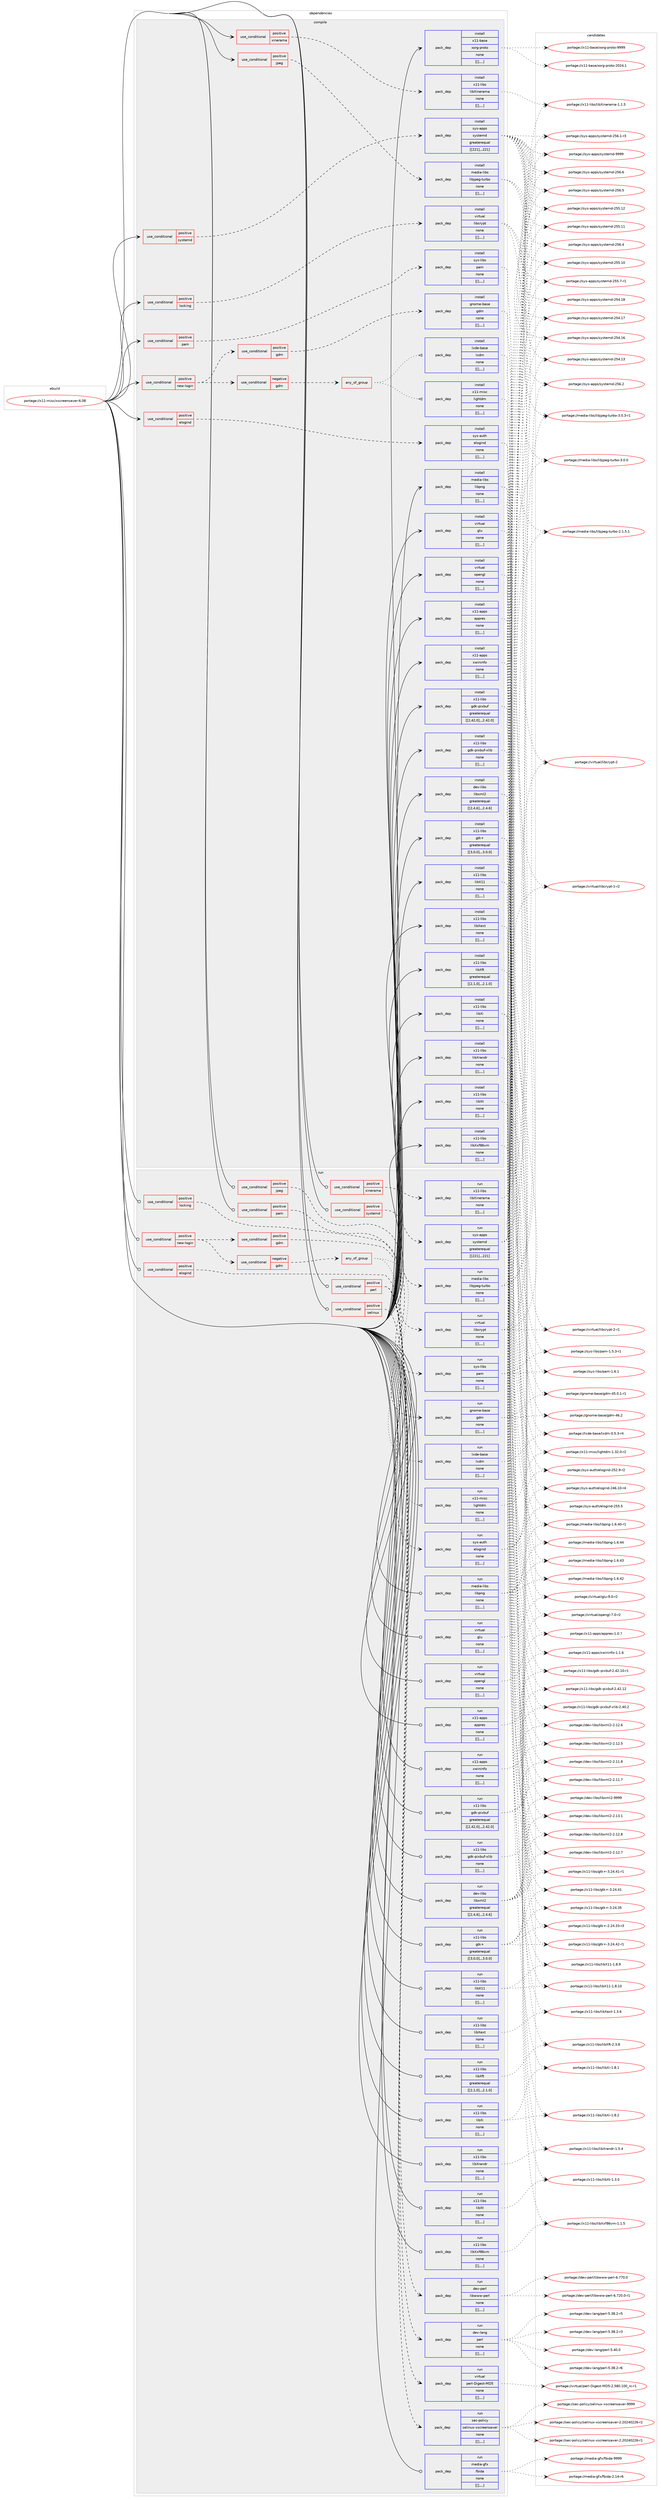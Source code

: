 digraph prolog {

# *************
# Graph options
# *************

newrank=true;
concentrate=true;
compound=true;
graph [rankdir=LR,fontname=Helvetica,fontsize=10,ranksep=1.5];#, ranksep=2.5, nodesep=0.2];
edge  [arrowhead=vee];
node  [fontname=Helvetica,fontsize=10];

# **********
# The ebuild
# **********

subgraph cluster_leftcol {
color=gray;
label=<<i>ebuild</i>>;
id [label="portage://x11-misc/xscreensaver-6.08", color=red, width=4, href="../x11-misc/xscreensaver-6.08.svg"];
}

# ****************
# The dependencies
# ****************

subgraph cluster_midcol {
color=gray;
label=<<i>dependencies</i>>;
subgraph cluster_compile {
fillcolor="#eeeeee";
style=filled;
label=<<i>compile</i>>;
subgraph cond11712 {
dependency33684 [label=<<TABLE BORDER="0" CELLBORDER="1" CELLSPACING="0" CELLPADDING="4"><TR><TD ROWSPAN="3" CELLPADDING="10">use_conditional</TD></TR><TR><TD>positive</TD></TR><TR><TD>elogind</TD></TR></TABLE>>, shape=none, color=red];
subgraph pack21740 {
dependency33685 [label=<<TABLE BORDER="0" CELLBORDER="1" CELLSPACING="0" CELLPADDING="4" WIDTH="220"><TR><TD ROWSPAN="6" CELLPADDING="30">pack_dep</TD></TR><TR><TD WIDTH="110">install</TD></TR><TR><TD>sys-auth</TD></TR><TR><TD>elogind</TD></TR><TR><TD>none</TD></TR><TR><TD>[[],,,,]</TD></TR></TABLE>>, shape=none, color=blue];
}
dependency33684:e -> dependency33685:w [weight=20,style="dashed",arrowhead="vee"];
}
id:e -> dependency33684:w [weight=20,style="solid",arrowhead="vee"];
subgraph cond11713 {
dependency33686 [label=<<TABLE BORDER="0" CELLBORDER="1" CELLSPACING="0" CELLPADDING="4"><TR><TD ROWSPAN="3" CELLPADDING="10">use_conditional</TD></TR><TR><TD>positive</TD></TR><TR><TD>jpeg</TD></TR></TABLE>>, shape=none, color=red];
subgraph pack21741 {
dependency33687 [label=<<TABLE BORDER="0" CELLBORDER="1" CELLSPACING="0" CELLPADDING="4" WIDTH="220"><TR><TD ROWSPAN="6" CELLPADDING="30">pack_dep</TD></TR><TR><TD WIDTH="110">install</TD></TR><TR><TD>media-libs</TD></TR><TR><TD>libjpeg-turbo</TD></TR><TR><TD>none</TD></TR><TR><TD>[[],,,,]</TD></TR></TABLE>>, shape=none, color=blue];
}
dependency33686:e -> dependency33687:w [weight=20,style="dashed",arrowhead="vee"];
}
id:e -> dependency33686:w [weight=20,style="solid",arrowhead="vee"];
subgraph cond11714 {
dependency33688 [label=<<TABLE BORDER="0" CELLBORDER="1" CELLSPACING="0" CELLPADDING="4"><TR><TD ROWSPAN="3" CELLPADDING="10">use_conditional</TD></TR><TR><TD>positive</TD></TR><TR><TD>locking</TD></TR></TABLE>>, shape=none, color=red];
subgraph pack21742 {
dependency33689 [label=<<TABLE BORDER="0" CELLBORDER="1" CELLSPACING="0" CELLPADDING="4" WIDTH="220"><TR><TD ROWSPAN="6" CELLPADDING="30">pack_dep</TD></TR><TR><TD WIDTH="110">install</TD></TR><TR><TD>virtual</TD></TR><TR><TD>libcrypt</TD></TR><TR><TD>none</TD></TR><TR><TD>[[],,,,]</TD></TR></TABLE>>, shape=none, color=blue];
}
dependency33688:e -> dependency33689:w [weight=20,style="dashed",arrowhead="vee"];
}
id:e -> dependency33688:w [weight=20,style="solid",arrowhead="vee"];
subgraph cond11715 {
dependency33690 [label=<<TABLE BORDER="0" CELLBORDER="1" CELLSPACING="0" CELLPADDING="4"><TR><TD ROWSPAN="3" CELLPADDING="10">use_conditional</TD></TR><TR><TD>positive</TD></TR><TR><TD>new-login</TD></TR></TABLE>>, shape=none, color=red];
subgraph cond11716 {
dependency33691 [label=<<TABLE BORDER="0" CELLBORDER="1" CELLSPACING="0" CELLPADDING="4"><TR><TD ROWSPAN="3" CELLPADDING="10">use_conditional</TD></TR><TR><TD>positive</TD></TR><TR><TD>gdm</TD></TR></TABLE>>, shape=none, color=red];
subgraph pack21743 {
dependency33692 [label=<<TABLE BORDER="0" CELLBORDER="1" CELLSPACING="0" CELLPADDING="4" WIDTH="220"><TR><TD ROWSPAN="6" CELLPADDING="30">pack_dep</TD></TR><TR><TD WIDTH="110">install</TD></TR><TR><TD>gnome-base</TD></TR><TR><TD>gdm</TD></TR><TR><TD>none</TD></TR><TR><TD>[[],,,,]</TD></TR></TABLE>>, shape=none, color=blue];
}
dependency33691:e -> dependency33692:w [weight=20,style="dashed",arrowhead="vee"];
}
dependency33690:e -> dependency33691:w [weight=20,style="dashed",arrowhead="vee"];
subgraph cond11717 {
dependency33693 [label=<<TABLE BORDER="0" CELLBORDER="1" CELLSPACING="0" CELLPADDING="4"><TR><TD ROWSPAN="3" CELLPADDING="10">use_conditional</TD></TR><TR><TD>negative</TD></TR><TR><TD>gdm</TD></TR></TABLE>>, shape=none, color=red];
subgraph any222 {
dependency33694 [label=<<TABLE BORDER="0" CELLBORDER="1" CELLSPACING="0" CELLPADDING="4"><TR><TD CELLPADDING="10">any_of_group</TD></TR></TABLE>>, shape=none, color=red];subgraph pack21744 {
dependency33695 [label=<<TABLE BORDER="0" CELLBORDER="1" CELLSPACING="0" CELLPADDING="4" WIDTH="220"><TR><TD ROWSPAN="6" CELLPADDING="30">pack_dep</TD></TR><TR><TD WIDTH="110">install</TD></TR><TR><TD>x11-misc</TD></TR><TR><TD>lightdm</TD></TR><TR><TD>none</TD></TR><TR><TD>[[],,,,]</TD></TR></TABLE>>, shape=none, color=blue];
}
dependency33694:e -> dependency33695:w [weight=20,style="dotted",arrowhead="oinv"];
subgraph pack21745 {
dependency33696 [label=<<TABLE BORDER="0" CELLBORDER="1" CELLSPACING="0" CELLPADDING="4" WIDTH="220"><TR><TD ROWSPAN="6" CELLPADDING="30">pack_dep</TD></TR><TR><TD WIDTH="110">install</TD></TR><TR><TD>lxde-base</TD></TR><TR><TD>lxdm</TD></TR><TR><TD>none</TD></TR><TR><TD>[[],,,,]</TD></TR></TABLE>>, shape=none, color=blue];
}
dependency33694:e -> dependency33696:w [weight=20,style="dotted",arrowhead="oinv"];
}
dependency33693:e -> dependency33694:w [weight=20,style="dashed",arrowhead="vee"];
}
dependency33690:e -> dependency33693:w [weight=20,style="dashed",arrowhead="vee"];
}
id:e -> dependency33690:w [weight=20,style="solid",arrowhead="vee"];
subgraph cond11718 {
dependency33697 [label=<<TABLE BORDER="0" CELLBORDER="1" CELLSPACING="0" CELLPADDING="4"><TR><TD ROWSPAN="3" CELLPADDING="10">use_conditional</TD></TR><TR><TD>positive</TD></TR><TR><TD>pam</TD></TR></TABLE>>, shape=none, color=red];
subgraph pack21746 {
dependency33698 [label=<<TABLE BORDER="0" CELLBORDER="1" CELLSPACING="0" CELLPADDING="4" WIDTH="220"><TR><TD ROWSPAN="6" CELLPADDING="30">pack_dep</TD></TR><TR><TD WIDTH="110">install</TD></TR><TR><TD>sys-libs</TD></TR><TR><TD>pam</TD></TR><TR><TD>none</TD></TR><TR><TD>[[],,,,]</TD></TR></TABLE>>, shape=none, color=blue];
}
dependency33697:e -> dependency33698:w [weight=20,style="dashed",arrowhead="vee"];
}
id:e -> dependency33697:w [weight=20,style="solid",arrowhead="vee"];
subgraph cond11719 {
dependency33699 [label=<<TABLE BORDER="0" CELLBORDER="1" CELLSPACING="0" CELLPADDING="4"><TR><TD ROWSPAN="3" CELLPADDING="10">use_conditional</TD></TR><TR><TD>positive</TD></TR><TR><TD>systemd</TD></TR></TABLE>>, shape=none, color=red];
subgraph pack21747 {
dependency33700 [label=<<TABLE BORDER="0" CELLBORDER="1" CELLSPACING="0" CELLPADDING="4" WIDTH="220"><TR><TD ROWSPAN="6" CELLPADDING="30">pack_dep</TD></TR><TR><TD WIDTH="110">install</TD></TR><TR><TD>sys-apps</TD></TR><TR><TD>systemd</TD></TR><TR><TD>greaterequal</TD></TR><TR><TD>[[221],,,221]</TD></TR></TABLE>>, shape=none, color=blue];
}
dependency33699:e -> dependency33700:w [weight=20,style="dashed",arrowhead="vee"];
}
id:e -> dependency33699:w [weight=20,style="solid",arrowhead="vee"];
subgraph cond11720 {
dependency33701 [label=<<TABLE BORDER="0" CELLBORDER="1" CELLSPACING="0" CELLPADDING="4"><TR><TD ROWSPAN="3" CELLPADDING="10">use_conditional</TD></TR><TR><TD>positive</TD></TR><TR><TD>xinerama</TD></TR></TABLE>>, shape=none, color=red];
subgraph pack21748 {
dependency33702 [label=<<TABLE BORDER="0" CELLBORDER="1" CELLSPACING="0" CELLPADDING="4" WIDTH="220"><TR><TD ROWSPAN="6" CELLPADDING="30">pack_dep</TD></TR><TR><TD WIDTH="110">install</TD></TR><TR><TD>x11-libs</TD></TR><TR><TD>libXinerama</TD></TR><TR><TD>none</TD></TR><TR><TD>[[],,,,]</TD></TR></TABLE>>, shape=none, color=blue];
}
dependency33701:e -> dependency33702:w [weight=20,style="dashed",arrowhead="vee"];
}
id:e -> dependency33701:w [weight=20,style="solid",arrowhead="vee"];
subgraph pack21749 {
dependency33703 [label=<<TABLE BORDER="0" CELLBORDER="1" CELLSPACING="0" CELLPADDING="4" WIDTH="220"><TR><TD ROWSPAN="6" CELLPADDING="30">pack_dep</TD></TR><TR><TD WIDTH="110">install</TD></TR><TR><TD>dev-libs</TD></TR><TR><TD>libxml2</TD></TR><TR><TD>greaterequal</TD></TR><TR><TD>[[2,4,6],,,2.4.6]</TD></TR></TABLE>>, shape=none, color=blue];
}
id:e -> dependency33703:w [weight=20,style="solid",arrowhead="vee"];
subgraph pack21750 {
dependency33704 [label=<<TABLE BORDER="0" CELLBORDER="1" CELLSPACING="0" CELLPADDING="4" WIDTH="220"><TR><TD ROWSPAN="6" CELLPADDING="30">pack_dep</TD></TR><TR><TD WIDTH="110">install</TD></TR><TR><TD>media-libs</TD></TR><TR><TD>libpng</TD></TR><TR><TD>none</TD></TR><TR><TD>[[],,,,]</TD></TR></TABLE>>, shape=none, color=blue];
}
id:e -> dependency33704:w [weight=20,style="solid",arrowhead="vee"];
subgraph pack21751 {
dependency33705 [label=<<TABLE BORDER="0" CELLBORDER="1" CELLSPACING="0" CELLPADDING="4" WIDTH="220"><TR><TD ROWSPAN="6" CELLPADDING="30">pack_dep</TD></TR><TR><TD WIDTH="110">install</TD></TR><TR><TD>virtual</TD></TR><TR><TD>glu</TD></TR><TR><TD>none</TD></TR><TR><TD>[[],,,,]</TD></TR></TABLE>>, shape=none, color=blue];
}
id:e -> dependency33705:w [weight=20,style="solid",arrowhead="vee"];
subgraph pack21752 {
dependency33706 [label=<<TABLE BORDER="0" CELLBORDER="1" CELLSPACING="0" CELLPADDING="4" WIDTH="220"><TR><TD ROWSPAN="6" CELLPADDING="30">pack_dep</TD></TR><TR><TD WIDTH="110">install</TD></TR><TR><TD>virtual</TD></TR><TR><TD>opengl</TD></TR><TR><TD>none</TD></TR><TR><TD>[[],,,,]</TD></TR></TABLE>>, shape=none, color=blue];
}
id:e -> dependency33706:w [weight=20,style="solid",arrowhead="vee"];
subgraph pack21753 {
dependency33707 [label=<<TABLE BORDER="0" CELLBORDER="1" CELLSPACING="0" CELLPADDING="4" WIDTH="220"><TR><TD ROWSPAN="6" CELLPADDING="30">pack_dep</TD></TR><TR><TD WIDTH="110">install</TD></TR><TR><TD>x11-apps</TD></TR><TR><TD>appres</TD></TR><TR><TD>none</TD></TR><TR><TD>[[],,,,]</TD></TR></TABLE>>, shape=none, color=blue];
}
id:e -> dependency33707:w [weight=20,style="solid",arrowhead="vee"];
subgraph pack21754 {
dependency33708 [label=<<TABLE BORDER="0" CELLBORDER="1" CELLSPACING="0" CELLPADDING="4" WIDTH="220"><TR><TD ROWSPAN="6" CELLPADDING="30">pack_dep</TD></TR><TR><TD WIDTH="110">install</TD></TR><TR><TD>x11-apps</TD></TR><TR><TD>xwininfo</TD></TR><TR><TD>none</TD></TR><TR><TD>[[],,,,]</TD></TR></TABLE>>, shape=none, color=blue];
}
id:e -> dependency33708:w [weight=20,style="solid",arrowhead="vee"];
subgraph pack21755 {
dependency33709 [label=<<TABLE BORDER="0" CELLBORDER="1" CELLSPACING="0" CELLPADDING="4" WIDTH="220"><TR><TD ROWSPAN="6" CELLPADDING="30">pack_dep</TD></TR><TR><TD WIDTH="110">install</TD></TR><TR><TD>x11-base</TD></TR><TR><TD>xorg-proto</TD></TR><TR><TD>none</TD></TR><TR><TD>[[],,,,]</TD></TR></TABLE>>, shape=none, color=blue];
}
id:e -> dependency33709:w [weight=20,style="solid",arrowhead="vee"];
subgraph pack21756 {
dependency33710 [label=<<TABLE BORDER="0" CELLBORDER="1" CELLSPACING="0" CELLPADDING="4" WIDTH="220"><TR><TD ROWSPAN="6" CELLPADDING="30">pack_dep</TD></TR><TR><TD WIDTH="110">install</TD></TR><TR><TD>x11-libs</TD></TR><TR><TD>gdk-pixbuf</TD></TR><TR><TD>greaterequal</TD></TR><TR><TD>[[2,42,0],,,2.42.0]</TD></TR></TABLE>>, shape=none, color=blue];
}
id:e -> dependency33710:w [weight=20,style="solid",arrowhead="vee"];
subgraph pack21757 {
dependency33711 [label=<<TABLE BORDER="0" CELLBORDER="1" CELLSPACING="0" CELLPADDING="4" WIDTH="220"><TR><TD ROWSPAN="6" CELLPADDING="30">pack_dep</TD></TR><TR><TD WIDTH="110">install</TD></TR><TR><TD>x11-libs</TD></TR><TR><TD>gdk-pixbuf-xlib</TD></TR><TR><TD>none</TD></TR><TR><TD>[[],,,,]</TD></TR></TABLE>>, shape=none, color=blue];
}
id:e -> dependency33711:w [weight=20,style="solid",arrowhead="vee"];
subgraph pack21758 {
dependency33712 [label=<<TABLE BORDER="0" CELLBORDER="1" CELLSPACING="0" CELLPADDING="4" WIDTH="220"><TR><TD ROWSPAN="6" CELLPADDING="30">pack_dep</TD></TR><TR><TD WIDTH="110">install</TD></TR><TR><TD>x11-libs</TD></TR><TR><TD>gtk+</TD></TR><TR><TD>greaterequal</TD></TR><TR><TD>[[3,0,0],,,3.0.0]</TD></TR></TABLE>>, shape=none, color=blue];
}
id:e -> dependency33712:w [weight=20,style="solid",arrowhead="vee"];
subgraph pack21759 {
dependency33713 [label=<<TABLE BORDER="0" CELLBORDER="1" CELLSPACING="0" CELLPADDING="4" WIDTH="220"><TR><TD ROWSPAN="6" CELLPADDING="30">pack_dep</TD></TR><TR><TD WIDTH="110">install</TD></TR><TR><TD>x11-libs</TD></TR><TR><TD>libX11</TD></TR><TR><TD>none</TD></TR><TR><TD>[[],,,,]</TD></TR></TABLE>>, shape=none, color=blue];
}
id:e -> dependency33713:w [weight=20,style="solid",arrowhead="vee"];
subgraph pack21760 {
dependency33714 [label=<<TABLE BORDER="0" CELLBORDER="1" CELLSPACING="0" CELLPADDING="4" WIDTH="220"><TR><TD ROWSPAN="6" CELLPADDING="30">pack_dep</TD></TR><TR><TD WIDTH="110">install</TD></TR><TR><TD>x11-libs</TD></TR><TR><TD>libXext</TD></TR><TR><TD>none</TD></TR><TR><TD>[[],,,,]</TD></TR></TABLE>>, shape=none, color=blue];
}
id:e -> dependency33714:w [weight=20,style="solid",arrowhead="vee"];
subgraph pack21761 {
dependency33715 [label=<<TABLE BORDER="0" CELLBORDER="1" CELLSPACING="0" CELLPADDING="4" WIDTH="220"><TR><TD ROWSPAN="6" CELLPADDING="30">pack_dep</TD></TR><TR><TD WIDTH="110">install</TD></TR><TR><TD>x11-libs</TD></TR><TR><TD>libXft</TD></TR><TR><TD>greaterequal</TD></TR><TR><TD>[[2,1,0],,,2.1.0]</TD></TR></TABLE>>, shape=none, color=blue];
}
id:e -> dependency33715:w [weight=20,style="solid",arrowhead="vee"];
subgraph pack21762 {
dependency33716 [label=<<TABLE BORDER="0" CELLBORDER="1" CELLSPACING="0" CELLPADDING="4" WIDTH="220"><TR><TD ROWSPAN="6" CELLPADDING="30">pack_dep</TD></TR><TR><TD WIDTH="110">install</TD></TR><TR><TD>x11-libs</TD></TR><TR><TD>libXi</TD></TR><TR><TD>none</TD></TR><TR><TD>[[],,,,]</TD></TR></TABLE>>, shape=none, color=blue];
}
id:e -> dependency33716:w [weight=20,style="solid",arrowhead="vee"];
subgraph pack21763 {
dependency33717 [label=<<TABLE BORDER="0" CELLBORDER="1" CELLSPACING="0" CELLPADDING="4" WIDTH="220"><TR><TD ROWSPAN="6" CELLPADDING="30">pack_dep</TD></TR><TR><TD WIDTH="110">install</TD></TR><TR><TD>x11-libs</TD></TR><TR><TD>libXrandr</TD></TR><TR><TD>none</TD></TR><TR><TD>[[],,,,]</TD></TR></TABLE>>, shape=none, color=blue];
}
id:e -> dependency33717:w [weight=20,style="solid",arrowhead="vee"];
subgraph pack21764 {
dependency33718 [label=<<TABLE BORDER="0" CELLBORDER="1" CELLSPACING="0" CELLPADDING="4" WIDTH="220"><TR><TD ROWSPAN="6" CELLPADDING="30">pack_dep</TD></TR><TR><TD WIDTH="110">install</TD></TR><TR><TD>x11-libs</TD></TR><TR><TD>libXt</TD></TR><TR><TD>none</TD></TR><TR><TD>[[],,,,]</TD></TR></TABLE>>, shape=none, color=blue];
}
id:e -> dependency33718:w [weight=20,style="solid",arrowhead="vee"];
subgraph pack21765 {
dependency33719 [label=<<TABLE BORDER="0" CELLBORDER="1" CELLSPACING="0" CELLPADDING="4" WIDTH="220"><TR><TD ROWSPAN="6" CELLPADDING="30">pack_dep</TD></TR><TR><TD WIDTH="110">install</TD></TR><TR><TD>x11-libs</TD></TR><TR><TD>libXxf86vm</TD></TR><TR><TD>none</TD></TR><TR><TD>[[],,,,]</TD></TR></TABLE>>, shape=none, color=blue];
}
id:e -> dependency33719:w [weight=20,style="solid",arrowhead="vee"];
}
subgraph cluster_compileandrun {
fillcolor="#eeeeee";
style=filled;
label=<<i>compile and run</i>>;
}
subgraph cluster_run {
fillcolor="#eeeeee";
style=filled;
label=<<i>run</i>>;
subgraph cond11721 {
dependency33720 [label=<<TABLE BORDER="0" CELLBORDER="1" CELLSPACING="0" CELLPADDING="4"><TR><TD ROWSPAN="3" CELLPADDING="10">use_conditional</TD></TR><TR><TD>positive</TD></TR><TR><TD>elogind</TD></TR></TABLE>>, shape=none, color=red];
subgraph pack21766 {
dependency33721 [label=<<TABLE BORDER="0" CELLBORDER="1" CELLSPACING="0" CELLPADDING="4" WIDTH="220"><TR><TD ROWSPAN="6" CELLPADDING="30">pack_dep</TD></TR><TR><TD WIDTH="110">run</TD></TR><TR><TD>sys-auth</TD></TR><TR><TD>elogind</TD></TR><TR><TD>none</TD></TR><TR><TD>[[],,,,]</TD></TR></TABLE>>, shape=none, color=blue];
}
dependency33720:e -> dependency33721:w [weight=20,style="dashed",arrowhead="vee"];
}
id:e -> dependency33720:w [weight=20,style="solid",arrowhead="odot"];
subgraph cond11722 {
dependency33722 [label=<<TABLE BORDER="0" CELLBORDER="1" CELLSPACING="0" CELLPADDING="4"><TR><TD ROWSPAN="3" CELLPADDING="10">use_conditional</TD></TR><TR><TD>positive</TD></TR><TR><TD>jpeg</TD></TR></TABLE>>, shape=none, color=red];
subgraph pack21767 {
dependency33723 [label=<<TABLE BORDER="0" CELLBORDER="1" CELLSPACING="0" CELLPADDING="4" WIDTH="220"><TR><TD ROWSPAN="6" CELLPADDING="30">pack_dep</TD></TR><TR><TD WIDTH="110">run</TD></TR><TR><TD>media-libs</TD></TR><TR><TD>libjpeg-turbo</TD></TR><TR><TD>none</TD></TR><TR><TD>[[],,,,]</TD></TR></TABLE>>, shape=none, color=blue];
}
dependency33722:e -> dependency33723:w [weight=20,style="dashed",arrowhead="vee"];
}
id:e -> dependency33722:w [weight=20,style="solid",arrowhead="odot"];
subgraph cond11723 {
dependency33724 [label=<<TABLE BORDER="0" CELLBORDER="1" CELLSPACING="0" CELLPADDING="4"><TR><TD ROWSPAN="3" CELLPADDING="10">use_conditional</TD></TR><TR><TD>positive</TD></TR><TR><TD>locking</TD></TR></TABLE>>, shape=none, color=red];
subgraph pack21768 {
dependency33725 [label=<<TABLE BORDER="0" CELLBORDER="1" CELLSPACING="0" CELLPADDING="4" WIDTH="220"><TR><TD ROWSPAN="6" CELLPADDING="30">pack_dep</TD></TR><TR><TD WIDTH="110">run</TD></TR><TR><TD>virtual</TD></TR><TR><TD>libcrypt</TD></TR><TR><TD>none</TD></TR><TR><TD>[[],,,,]</TD></TR></TABLE>>, shape=none, color=blue];
}
dependency33724:e -> dependency33725:w [weight=20,style="dashed",arrowhead="vee"];
}
id:e -> dependency33724:w [weight=20,style="solid",arrowhead="odot"];
subgraph cond11724 {
dependency33726 [label=<<TABLE BORDER="0" CELLBORDER="1" CELLSPACING="0" CELLPADDING="4"><TR><TD ROWSPAN="3" CELLPADDING="10">use_conditional</TD></TR><TR><TD>positive</TD></TR><TR><TD>new-login</TD></TR></TABLE>>, shape=none, color=red];
subgraph cond11725 {
dependency33727 [label=<<TABLE BORDER="0" CELLBORDER="1" CELLSPACING="0" CELLPADDING="4"><TR><TD ROWSPAN="3" CELLPADDING="10">use_conditional</TD></TR><TR><TD>positive</TD></TR><TR><TD>gdm</TD></TR></TABLE>>, shape=none, color=red];
subgraph pack21769 {
dependency33728 [label=<<TABLE BORDER="0" CELLBORDER="1" CELLSPACING="0" CELLPADDING="4" WIDTH="220"><TR><TD ROWSPAN="6" CELLPADDING="30">pack_dep</TD></TR><TR><TD WIDTH="110">run</TD></TR><TR><TD>gnome-base</TD></TR><TR><TD>gdm</TD></TR><TR><TD>none</TD></TR><TR><TD>[[],,,,]</TD></TR></TABLE>>, shape=none, color=blue];
}
dependency33727:e -> dependency33728:w [weight=20,style="dashed",arrowhead="vee"];
}
dependency33726:e -> dependency33727:w [weight=20,style="dashed",arrowhead="vee"];
subgraph cond11726 {
dependency33729 [label=<<TABLE BORDER="0" CELLBORDER="1" CELLSPACING="0" CELLPADDING="4"><TR><TD ROWSPAN="3" CELLPADDING="10">use_conditional</TD></TR><TR><TD>negative</TD></TR><TR><TD>gdm</TD></TR></TABLE>>, shape=none, color=red];
subgraph any223 {
dependency33730 [label=<<TABLE BORDER="0" CELLBORDER="1" CELLSPACING="0" CELLPADDING="4"><TR><TD CELLPADDING="10">any_of_group</TD></TR></TABLE>>, shape=none, color=red];subgraph pack21770 {
dependency33731 [label=<<TABLE BORDER="0" CELLBORDER="1" CELLSPACING="0" CELLPADDING="4" WIDTH="220"><TR><TD ROWSPAN="6" CELLPADDING="30">pack_dep</TD></TR><TR><TD WIDTH="110">run</TD></TR><TR><TD>x11-misc</TD></TR><TR><TD>lightdm</TD></TR><TR><TD>none</TD></TR><TR><TD>[[],,,,]</TD></TR></TABLE>>, shape=none, color=blue];
}
dependency33730:e -> dependency33731:w [weight=20,style="dotted",arrowhead="oinv"];
subgraph pack21771 {
dependency33732 [label=<<TABLE BORDER="0" CELLBORDER="1" CELLSPACING="0" CELLPADDING="4" WIDTH="220"><TR><TD ROWSPAN="6" CELLPADDING="30">pack_dep</TD></TR><TR><TD WIDTH="110">run</TD></TR><TR><TD>lxde-base</TD></TR><TR><TD>lxdm</TD></TR><TR><TD>none</TD></TR><TR><TD>[[],,,,]</TD></TR></TABLE>>, shape=none, color=blue];
}
dependency33730:e -> dependency33732:w [weight=20,style="dotted",arrowhead="oinv"];
}
dependency33729:e -> dependency33730:w [weight=20,style="dashed",arrowhead="vee"];
}
dependency33726:e -> dependency33729:w [weight=20,style="dashed",arrowhead="vee"];
}
id:e -> dependency33726:w [weight=20,style="solid",arrowhead="odot"];
subgraph cond11727 {
dependency33733 [label=<<TABLE BORDER="0" CELLBORDER="1" CELLSPACING="0" CELLPADDING="4"><TR><TD ROWSPAN="3" CELLPADDING="10">use_conditional</TD></TR><TR><TD>positive</TD></TR><TR><TD>pam</TD></TR></TABLE>>, shape=none, color=red];
subgraph pack21772 {
dependency33734 [label=<<TABLE BORDER="0" CELLBORDER="1" CELLSPACING="0" CELLPADDING="4" WIDTH="220"><TR><TD ROWSPAN="6" CELLPADDING="30">pack_dep</TD></TR><TR><TD WIDTH="110">run</TD></TR><TR><TD>sys-libs</TD></TR><TR><TD>pam</TD></TR><TR><TD>none</TD></TR><TR><TD>[[],,,,]</TD></TR></TABLE>>, shape=none, color=blue];
}
dependency33733:e -> dependency33734:w [weight=20,style="dashed",arrowhead="vee"];
}
id:e -> dependency33733:w [weight=20,style="solid",arrowhead="odot"];
subgraph cond11728 {
dependency33735 [label=<<TABLE BORDER="0" CELLBORDER="1" CELLSPACING="0" CELLPADDING="4"><TR><TD ROWSPAN="3" CELLPADDING="10">use_conditional</TD></TR><TR><TD>positive</TD></TR><TR><TD>perl</TD></TR></TABLE>>, shape=none, color=red];
subgraph pack21773 {
dependency33736 [label=<<TABLE BORDER="0" CELLBORDER="1" CELLSPACING="0" CELLPADDING="4" WIDTH="220"><TR><TD ROWSPAN="6" CELLPADDING="30">pack_dep</TD></TR><TR><TD WIDTH="110">run</TD></TR><TR><TD>dev-lang</TD></TR><TR><TD>perl</TD></TR><TR><TD>none</TD></TR><TR><TD>[[],,,,]</TD></TR></TABLE>>, shape=none, color=blue];
}
dependency33735:e -> dependency33736:w [weight=20,style="dashed",arrowhead="vee"];
subgraph pack21774 {
dependency33737 [label=<<TABLE BORDER="0" CELLBORDER="1" CELLSPACING="0" CELLPADDING="4" WIDTH="220"><TR><TD ROWSPAN="6" CELLPADDING="30">pack_dep</TD></TR><TR><TD WIDTH="110">run</TD></TR><TR><TD>dev-perl</TD></TR><TR><TD>libwww-perl</TD></TR><TR><TD>none</TD></TR><TR><TD>[[],,,,]</TD></TR></TABLE>>, shape=none, color=blue];
}
dependency33735:e -> dependency33737:w [weight=20,style="dashed",arrowhead="vee"];
subgraph pack21775 {
dependency33738 [label=<<TABLE BORDER="0" CELLBORDER="1" CELLSPACING="0" CELLPADDING="4" WIDTH="220"><TR><TD ROWSPAN="6" CELLPADDING="30">pack_dep</TD></TR><TR><TD WIDTH="110">run</TD></TR><TR><TD>virtual</TD></TR><TR><TD>perl-Digest-MD5</TD></TR><TR><TD>none</TD></TR><TR><TD>[[],,,,]</TD></TR></TABLE>>, shape=none, color=blue];
}
dependency33735:e -> dependency33738:w [weight=20,style="dashed",arrowhead="vee"];
}
id:e -> dependency33735:w [weight=20,style="solid",arrowhead="odot"];
subgraph cond11729 {
dependency33739 [label=<<TABLE BORDER="0" CELLBORDER="1" CELLSPACING="0" CELLPADDING="4"><TR><TD ROWSPAN="3" CELLPADDING="10">use_conditional</TD></TR><TR><TD>positive</TD></TR><TR><TD>selinux</TD></TR></TABLE>>, shape=none, color=red];
subgraph pack21776 {
dependency33740 [label=<<TABLE BORDER="0" CELLBORDER="1" CELLSPACING="0" CELLPADDING="4" WIDTH="220"><TR><TD ROWSPAN="6" CELLPADDING="30">pack_dep</TD></TR><TR><TD WIDTH="110">run</TD></TR><TR><TD>sec-policy</TD></TR><TR><TD>selinux-xscreensaver</TD></TR><TR><TD>none</TD></TR><TR><TD>[[],,,,]</TD></TR></TABLE>>, shape=none, color=blue];
}
dependency33739:e -> dependency33740:w [weight=20,style="dashed",arrowhead="vee"];
}
id:e -> dependency33739:w [weight=20,style="solid",arrowhead="odot"];
subgraph cond11730 {
dependency33741 [label=<<TABLE BORDER="0" CELLBORDER="1" CELLSPACING="0" CELLPADDING="4"><TR><TD ROWSPAN="3" CELLPADDING="10">use_conditional</TD></TR><TR><TD>positive</TD></TR><TR><TD>systemd</TD></TR></TABLE>>, shape=none, color=red];
subgraph pack21777 {
dependency33742 [label=<<TABLE BORDER="0" CELLBORDER="1" CELLSPACING="0" CELLPADDING="4" WIDTH="220"><TR><TD ROWSPAN="6" CELLPADDING="30">pack_dep</TD></TR><TR><TD WIDTH="110">run</TD></TR><TR><TD>sys-apps</TD></TR><TR><TD>systemd</TD></TR><TR><TD>greaterequal</TD></TR><TR><TD>[[221],,,221]</TD></TR></TABLE>>, shape=none, color=blue];
}
dependency33741:e -> dependency33742:w [weight=20,style="dashed",arrowhead="vee"];
}
id:e -> dependency33741:w [weight=20,style="solid",arrowhead="odot"];
subgraph cond11731 {
dependency33743 [label=<<TABLE BORDER="0" CELLBORDER="1" CELLSPACING="0" CELLPADDING="4"><TR><TD ROWSPAN="3" CELLPADDING="10">use_conditional</TD></TR><TR><TD>positive</TD></TR><TR><TD>xinerama</TD></TR></TABLE>>, shape=none, color=red];
subgraph pack21778 {
dependency33744 [label=<<TABLE BORDER="0" CELLBORDER="1" CELLSPACING="0" CELLPADDING="4" WIDTH="220"><TR><TD ROWSPAN="6" CELLPADDING="30">pack_dep</TD></TR><TR><TD WIDTH="110">run</TD></TR><TR><TD>x11-libs</TD></TR><TR><TD>libXinerama</TD></TR><TR><TD>none</TD></TR><TR><TD>[[],,,,]</TD></TR></TABLE>>, shape=none, color=blue];
}
dependency33743:e -> dependency33744:w [weight=20,style="dashed",arrowhead="vee"];
}
id:e -> dependency33743:w [weight=20,style="solid",arrowhead="odot"];
subgraph pack21779 {
dependency33745 [label=<<TABLE BORDER="0" CELLBORDER="1" CELLSPACING="0" CELLPADDING="4" WIDTH="220"><TR><TD ROWSPAN="6" CELLPADDING="30">pack_dep</TD></TR><TR><TD WIDTH="110">run</TD></TR><TR><TD>dev-libs</TD></TR><TR><TD>libxml2</TD></TR><TR><TD>greaterequal</TD></TR><TR><TD>[[2,4,6],,,2.4.6]</TD></TR></TABLE>>, shape=none, color=blue];
}
id:e -> dependency33745:w [weight=20,style="solid",arrowhead="odot"];
subgraph pack21780 {
dependency33746 [label=<<TABLE BORDER="0" CELLBORDER="1" CELLSPACING="0" CELLPADDING="4" WIDTH="220"><TR><TD ROWSPAN="6" CELLPADDING="30">pack_dep</TD></TR><TR><TD WIDTH="110">run</TD></TR><TR><TD>media-gfx</TD></TR><TR><TD>fbida</TD></TR><TR><TD>none</TD></TR><TR><TD>[[],,,,]</TD></TR></TABLE>>, shape=none, color=blue];
}
id:e -> dependency33746:w [weight=20,style="solid",arrowhead="odot"];
subgraph pack21781 {
dependency33747 [label=<<TABLE BORDER="0" CELLBORDER="1" CELLSPACING="0" CELLPADDING="4" WIDTH="220"><TR><TD ROWSPAN="6" CELLPADDING="30">pack_dep</TD></TR><TR><TD WIDTH="110">run</TD></TR><TR><TD>media-libs</TD></TR><TR><TD>libpng</TD></TR><TR><TD>none</TD></TR><TR><TD>[[],,,,]</TD></TR></TABLE>>, shape=none, color=blue];
}
id:e -> dependency33747:w [weight=20,style="solid",arrowhead="odot"];
subgraph pack21782 {
dependency33748 [label=<<TABLE BORDER="0" CELLBORDER="1" CELLSPACING="0" CELLPADDING="4" WIDTH="220"><TR><TD ROWSPAN="6" CELLPADDING="30">pack_dep</TD></TR><TR><TD WIDTH="110">run</TD></TR><TR><TD>virtual</TD></TR><TR><TD>glu</TD></TR><TR><TD>none</TD></TR><TR><TD>[[],,,,]</TD></TR></TABLE>>, shape=none, color=blue];
}
id:e -> dependency33748:w [weight=20,style="solid",arrowhead="odot"];
subgraph pack21783 {
dependency33749 [label=<<TABLE BORDER="0" CELLBORDER="1" CELLSPACING="0" CELLPADDING="4" WIDTH="220"><TR><TD ROWSPAN="6" CELLPADDING="30">pack_dep</TD></TR><TR><TD WIDTH="110">run</TD></TR><TR><TD>virtual</TD></TR><TR><TD>opengl</TD></TR><TR><TD>none</TD></TR><TR><TD>[[],,,,]</TD></TR></TABLE>>, shape=none, color=blue];
}
id:e -> dependency33749:w [weight=20,style="solid",arrowhead="odot"];
subgraph pack21784 {
dependency33750 [label=<<TABLE BORDER="0" CELLBORDER="1" CELLSPACING="0" CELLPADDING="4" WIDTH="220"><TR><TD ROWSPAN="6" CELLPADDING="30">pack_dep</TD></TR><TR><TD WIDTH="110">run</TD></TR><TR><TD>x11-apps</TD></TR><TR><TD>appres</TD></TR><TR><TD>none</TD></TR><TR><TD>[[],,,,]</TD></TR></TABLE>>, shape=none, color=blue];
}
id:e -> dependency33750:w [weight=20,style="solid",arrowhead="odot"];
subgraph pack21785 {
dependency33751 [label=<<TABLE BORDER="0" CELLBORDER="1" CELLSPACING="0" CELLPADDING="4" WIDTH="220"><TR><TD ROWSPAN="6" CELLPADDING="30">pack_dep</TD></TR><TR><TD WIDTH="110">run</TD></TR><TR><TD>x11-apps</TD></TR><TR><TD>xwininfo</TD></TR><TR><TD>none</TD></TR><TR><TD>[[],,,,]</TD></TR></TABLE>>, shape=none, color=blue];
}
id:e -> dependency33751:w [weight=20,style="solid",arrowhead="odot"];
subgraph pack21786 {
dependency33752 [label=<<TABLE BORDER="0" CELLBORDER="1" CELLSPACING="0" CELLPADDING="4" WIDTH="220"><TR><TD ROWSPAN="6" CELLPADDING="30">pack_dep</TD></TR><TR><TD WIDTH="110">run</TD></TR><TR><TD>x11-libs</TD></TR><TR><TD>gdk-pixbuf</TD></TR><TR><TD>greaterequal</TD></TR><TR><TD>[[2,42,0],,,2.42.0]</TD></TR></TABLE>>, shape=none, color=blue];
}
id:e -> dependency33752:w [weight=20,style="solid",arrowhead="odot"];
subgraph pack21787 {
dependency33753 [label=<<TABLE BORDER="0" CELLBORDER="1" CELLSPACING="0" CELLPADDING="4" WIDTH="220"><TR><TD ROWSPAN="6" CELLPADDING="30">pack_dep</TD></TR><TR><TD WIDTH="110">run</TD></TR><TR><TD>x11-libs</TD></TR><TR><TD>gdk-pixbuf-xlib</TD></TR><TR><TD>none</TD></TR><TR><TD>[[],,,,]</TD></TR></TABLE>>, shape=none, color=blue];
}
id:e -> dependency33753:w [weight=20,style="solid",arrowhead="odot"];
subgraph pack21788 {
dependency33754 [label=<<TABLE BORDER="0" CELLBORDER="1" CELLSPACING="0" CELLPADDING="4" WIDTH="220"><TR><TD ROWSPAN="6" CELLPADDING="30">pack_dep</TD></TR><TR><TD WIDTH="110">run</TD></TR><TR><TD>x11-libs</TD></TR><TR><TD>gtk+</TD></TR><TR><TD>greaterequal</TD></TR><TR><TD>[[3,0,0],,,3.0.0]</TD></TR></TABLE>>, shape=none, color=blue];
}
id:e -> dependency33754:w [weight=20,style="solid",arrowhead="odot"];
subgraph pack21789 {
dependency33755 [label=<<TABLE BORDER="0" CELLBORDER="1" CELLSPACING="0" CELLPADDING="4" WIDTH="220"><TR><TD ROWSPAN="6" CELLPADDING="30">pack_dep</TD></TR><TR><TD WIDTH="110">run</TD></TR><TR><TD>x11-libs</TD></TR><TR><TD>libX11</TD></TR><TR><TD>none</TD></TR><TR><TD>[[],,,,]</TD></TR></TABLE>>, shape=none, color=blue];
}
id:e -> dependency33755:w [weight=20,style="solid",arrowhead="odot"];
subgraph pack21790 {
dependency33756 [label=<<TABLE BORDER="0" CELLBORDER="1" CELLSPACING="0" CELLPADDING="4" WIDTH="220"><TR><TD ROWSPAN="6" CELLPADDING="30">pack_dep</TD></TR><TR><TD WIDTH="110">run</TD></TR><TR><TD>x11-libs</TD></TR><TR><TD>libXext</TD></TR><TR><TD>none</TD></TR><TR><TD>[[],,,,]</TD></TR></TABLE>>, shape=none, color=blue];
}
id:e -> dependency33756:w [weight=20,style="solid",arrowhead="odot"];
subgraph pack21791 {
dependency33757 [label=<<TABLE BORDER="0" CELLBORDER="1" CELLSPACING="0" CELLPADDING="4" WIDTH="220"><TR><TD ROWSPAN="6" CELLPADDING="30">pack_dep</TD></TR><TR><TD WIDTH="110">run</TD></TR><TR><TD>x11-libs</TD></TR><TR><TD>libXft</TD></TR><TR><TD>greaterequal</TD></TR><TR><TD>[[2,1,0],,,2.1.0]</TD></TR></TABLE>>, shape=none, color=blue];
}
id:e -> dependency33757:w [weight=20,style="solid",arrowhead="odot"];
subgraph pack21792 {
dependency33758 [label=<<TABLE BORDER="0" CELLBORDER="1" CELLSPACING="0" CELLPADDING="4" WIDTH="220"><TR><TD ROWSPAN="6" CELLPADDING="30">pack_dep</TD></TR><TR><TD WIDTH="110">run</TD></TR><TR><TD>x11-libs</TD></TR><TR><TD>libXi</TD></TR><TR><TD>none</TD></TR><TR><TD>[[],,,,]</TD></TR></TABLE>>, shape=none, color=blue];
}
id:e -> dependency33758:w [weight=20,style="solid",arrowhead="odot"];
subgraph pack21793 {
dependency33759 [label=<<TABLE BORDER="0" CELLBORDER="1" CELLSPACING="0" CELLPADDING="4" WIDTH="220"><TR><TD ROWSPAN="6" CELLPADDING="30">pack_dep</TD></TR><TR><TD WIDTH="110">run</TD></TR><TR><TD>x11-libs</TD></TR><TR><TD>libXrandr</TD></TR><TR><TD>none</TD></TR><TR><TD>[[],,,,]</TD></TR></TABLE>>, shape=none, color=blue];
}
id:e -> dependency33759:w [weight=20,style="solid",arrowhead="odot"];
subgraph pack21794 {
dependency33760 [label=<<TABLE BORDER="0" CELLBORDER="1" CELLSPACING="0" CELLPADDING="4" WIDTH="220"><TR><TD ROWSPAN="6" CELLPADDING="30">pack_dep</TD></TR><TR><TD WIDTH="110">run</TD></TR><TR><TD>x11-libs</TD></TR><TR><TD>libXt</TD></TR><TR><TD>none</TD></TR><TR><TD>[[],,,,]</TD></TR></TABLE>>, shape=none, color=blue];
}
id:e -> dependency33760:w [weight=20,style="solid",arrowhead="odot"];
subgraph pack21795 {
dependency33761 [label=<<TABLE BORDER="0" CELLBORDER="1" CELLSPACING="0" CELLPADDING="4" WIDTH="220"><TR><TD ROWSPAN="6" CELLPADDING="30">pack_dep</TD></TR><TR><TD WIDTH="110">run</TD></TR><TR><TD>x11-libs</TD></TR><TR><TD>libXxf86vm</TD></TR><TR><TD>none</TD></TR><TR><TD>[[],,,,]</TD></TR></TABLE>>, shape=none, color=blue];
}
id:e -> dependency33761:w [weight=20,style="solid",arrowhead="odot"];
}
}

# **************
# The candidates
# **************

subgraph cluster_choices {
rank=same;
color=gray;
label=<<i>candidates</i>>;

subgraph choice21740 {
color=black;
nodesep=1;
choice115121115459711711610447101108111103105110100455053534653 [label="portage://sys-auth/elogind-255.5", color=red, width=4,href="../sys-auth/elogind-255.5.svg"];
choice1151211154597117116104471011081111031051101004550535046574511450 [label="portage://sys-auth/elogind-252.9-r2", color=red, width=4,href="../sys-auth/elogind-252.9-r2.svg"];
choice115121115459711711610447101108111103105110100455052544649484511452 [label="portage://sys-auth/elogind-246.10-r4", color=red, width=4,href="../sys-auth/elogind-246.10-r4.svg"];
dependency33685:e -> choice115121115459711711610447101108111103105110100455053534653:w [style=dotted,weight="100"];
dependency33685:e -> choice1151211154597117116104471011081111031051101004550535046574511450:w [style=dotted,weight="100"];
dependency33685:e -> choice115121115459711711610447101108111103105110100455052544649484511452:w [style=dotted,weight="100"];
}
subgraph choice21741 {
color=black;
nodesep=1;
choice109101100105974510810598115471081059810611210110345116117114981114551464846514511449 [label="portage://media-libs/libjpeg-turbo-3.0.3-r1", color=red, width=4,href="../media-libs/libjpeg-turbo-3.0.3-r1.svg"];
choice10910110010597451081059811547108105981061121011034511611711498111455146484648 [label="portage://media-libs/libjpeg-turbo-3.0.0", color=red, width=4,href="../media-libs/libjpeg-turbo-3.0.0.svg"];
choice109101100105974510810598115471081059810611210110345116117114981114550464946534649 [label="portage://media-libs/libjpeg-turbo-2.1.5.1", color=red, width=4,href="../media-libs/libjpeg-turbo-2.1.5.1.svg"];
dependency33687:e -> choice109101100105974510810598115471081059810611210110345116117114981114551464846514511449:w [style=dotted,weight="100"];
dependency33687:e -> choice10910110010597451081059811547108105981061121011034511611711498111455146484648:w [style=dotted,weight="100"];
dependency33687:e -> choice109101100105974510810598115471081059810611210110345116117114981114550464946534649:w [style=dotted,weight="100"];
}
subgraph choice21742 {
color=black;
nodesep=1;
choice1181051141161179710847108105989911412111211645504511449 [label="portage://virtual/libcrypt-2-r1", color=red, width=4,href="../virtual/libcrypt-2-r1.svg"];
choice118105114116117971084710810598991141211121164550 [label="portage://virtual/libcrypt-2", color=red, width=4,href="../virtual/libcrypt-2.svg"];
choice1181051141161179710847108105989911412111211645494511450 [label="portage://virtual/libcrypt-1-r2", color=red, width=4,href="../virtual/libcrypt-1-r2.svg"];
dependency33689:e -> choice1181051141161179710847108105989911412111211645504511449:w [style=dotted,weight="100"];
dependency33689:e -> choice118105114116117971084710810598991141211121164550:w [style=dotted,weight="100"];
dependency33689:e -> choice1181051141161179710847108105989911412111211645494511450:w [style=dotted,weight="100"];
}
subgraph choice21743 {
color=black;
nodesep=1;
choice103110111109101459897115101471031001094552544650 [label="portage://gnome-base/gdm-46.2", color=red, width=4,href="../gnome-base/gdm-46.2.svg"];
choice10311011110910145989711510147103100109455253464846494511449 [label="portage://gnome-base/gdm-45.0.1-r1", color=red, width=4,href="../gnome-base/gdm-45.0.1-r1.svg"];
dependency33692:e -> choice103110111109101459897115101471031001094552544650:w [style=dotted,weight="100"];
dependency33692:e -> choice10311011110910145989711510147103100109455253464846494511449:w [style=dotted,weight="100"];
}
subgraph choice21744 {
color=black;
nodesep=1;
choice1204949451091051159947108105103104116100109454946515046484511450 [label="portage://x11-misc/lightdm-1.32.0-r2", color=red, width=4,href="../x11-misc/lightdm-1.32.0-r2.svg"];
dependency33695:e -> choice1204949451091051159947108105103104116100109454946515046484511450:w [style=dotted,weight="100"];
}
subgraph choice21745 {
color=black;
nodesep=1;
choice108120100101459897115101471081201001094548465346514511452 [label="portage://lxde-base/lxdm-0.5.3-r4", color=red, width=4,href="../lxde-base/lxdm-0.5.3-r4.svg"];
dependency33696:e -> choice108120100101459897115101471081201001094548465346514511452:w [style=dotted,weight="100"];
}
subgraph choice21746 {
color=black;
nodesep=1;
choice11512111545108105981154711297109454946544649 [label="portage://sys-libs/pam-1.6.1", color=red, width=4,href="../sys-libs/pam-1.6.1.svg"];
choice115121115451081059811547112971094549465346514511449 [label="portage://sys-libs/pam-1.5.3-r1", color=red, width=4,href="../sys-libs/pam-1.5.3-r1.svg"];
dependency33698:e -> choice11512111545108105981154711297109454946544649:w [style=dotted,weight="100"];
dependency33698:e -> choice115121115451081059811547112971094549465346514511449:w [style=dotted,weight="100"];
}
subgraph choice21747 {
color=black;
nodesep=1;
choice1151211154597112112115471151211151161011091004557575757 [label="portage://sys-apps/systemd-9999", color=red, width=4,href="../sys-apps/systemd-9999.svg"];
choice115121115459711211211547115121115116101109100455053544654 [label="portage://sys-apps/systemd-256.6", color=red, width=4,href="../sys-apps/systemd-256.6.svg"];
choice115121115459711211211547115121115116101109100455053544653 [label="portage://sys-apps/systemd-256.5", color=red, width=4,href="../sys-apps/systemd-256.5.svg"];
choice115121115459711211211547115121115116101109100455053544652 [label="portage://sys-apps/systemd-256.4", color=red, width=4,href="../sys-apps/systemd-256.4.svg"];
choice115121115459711211211547115121115116101109100455053544650 [label="portage://sys-apps/systemd-256.2", color=red, width=4,href="../sys-apps/systemd-256.2.svg"];
choice1151211154597112112115471151211151161011091004550535446494511451 [label="portage://sys-apps/systemd-256.1-r3", color=red, width=4,href="../sys-apps/systemd-256.1-r3.svg"];
choice11512111545971121121154711512111511610110910045505353464950 [label="portage://sys-apps/systemd-255.12", color=red, width=4,href="../sys-apps/systemd-255.12.svg"];
choice11512111545971121121154711512111511610110910045505353464949 [label="portage://sys-apps/systemd-255.11", color=red, width=4,href="../sys-apps/systemd-255.11.svg"];
choice11512111545971121121154711512111511610110910045505353464948 [label="portage://sys-apps/systemd-255.10", color=red, width=4,href="../sys-apps/systemd-255.10.svg"];
choice1151211154597112112115471151211151161011091004550535346554511449 [label="portage://sys-apps/systemd-255.7-r1", color=red, width=4,href="../sys-apps/systemd-255.7-r1.svg"];
choice11512111545971121121154711512111511610110910045505352464956 [label="portage://sys-apps/systemd-254.18", color=red, width=4,href="../sys-apps/systemd-254.18.svg"];
choice11512111545971121121154711512111511610110910045505352464955 [label="portage://sys-apps/systemd-254.17", color=red, width=4,href="../sys-apps/systemd-254.17.svg"];
choice11512111545971121121154711512111511610110910045505352464954 [label="portage://sys-apps/systemd-254.16", color=red, width=4,href="../sys-apps/systemd-254.16.svg"];
choice11512111545971121121154711512111511610110910045505352464951 [label="portage://sys-apps/systemd-254.13", color=red, width=4,href="../sys-apps/systemd-254.13.svg"];
dependency33700:e -> choice1151211154597112112115471151211151161011091004557575757:w [style=dotted,weight="100"];
dependency33700:e -> choice115121115459711211211547115121115116101109100455053544654:w [style=dotted,weight="100"];
dependency33700:e -> choice115121115459711211211547115121115116101109100455053544653:w [style=dotted,weight="100"];
dependency33700:e -> choice115121115459711211211547115121115116101109100455053544652:w [style=dotted,weight="100"];
dependency33700:e -> choice115121115459711211211547115121115116101109100455053544650:w [style=dotted,weight="100"];
dependency33700:e -> choice1151211154597112112115471151211151161011091004550535446494511451:w [style=dotted,weight="100"];
dependency33700:e -> choice11512111545971121121154711512111511610110910045505353464950:w [style=dotted,weight="100"];
dependency33700:e -> choice11512111545971121121154711512111511610110910045505353464949:w [style=dotted,weight="100"];
dependency33700:e -> choice11512111545971121121154711512111511610110910045505353464948:w [style=dotted,weight="100"];
dependency33700:e -> choice1151211154597112112115471151211151161011091004550535346554511449:w [style=dotted,weight="100"];
dependency33700:e -> choice11512111545971121121154711512111511610110910045505352464956:w [style=dotted,weight="100"];
dependency33700:e -> choice11512111545971121121154711512111511610110910045505352464955:w [style=dotted,weight="100"];
dependency33700:e -> choice11512111545971121121154711512111511610110910045505352464954:w [style=dotted,weight="100"];
dependency33700:e -> choice11512111545971121121154711512111511610110910045505352464951:w [style=dotted,weight="100"];
}
subgraph choice21748 {
color=black;
nodesep=1;
choice120494945108105981154710810598881051101011149710997454946494653 [label="portage://x11-libs/libXinerama-1.1.5", color=red, width=4,href="../x11-libs/libXinerama-1.1.5.svg"];
dependency33702:e -> choice120494945108105981154710810598881051101011149710997454946494653:w [style=dotted,weight="100"];
}
subgraph choice21749 {
color=black;
nodesep=1;
choice10010111845108105981154710810598120109108504557575757 [label="portage://dev-libs/libxml2-9999", color=red, width=4,href="../dev-libs/libxml2-9999.svg"];
choice100101118451081059811547108105981201091085045504649514649 [label="portage://dev-libs/libxml2-2.13.1", color=red, width=4,href="../dev-libs/libxml2-2.13.1.svg"];
choice100101118451081059811547108105981201091085045504649504656 [label="portage://dev-libs/libxml2-2.12.8", color=red, width=4,href="../dev-libs/libxml2-2.12.8.svg"];
choice100101118451081059811547108105981201091085045504649504655 [label="portage://dev-libs/libxml2-2.12.7", color=red, width=4,href="../dev-libs/libxml2-2.12.7.svg"];
choice100101118451081059811547108105981201091085045504649504654 [label="portage://dev-libs/libxml2-2.12.6", color=red, width=4,href="../dev-libs/libxml2-2.12.6.svg"];
choice100101118451081059811547108105981201091085045504649504653 [label="portage://dev-libs/libxml2-2.12.5", color=red, width=4,href="../dev-libs/libxml2-2.12.5.svg"];
choice100101118451081059811547108105981201091085045504649494656 [label="portage://dev-libs/libxml2-2.11.8", color=red, width=4,href="../dev-libs/libxml2-2.11.8.svg"];
choice100101118451081059811547108105981201091085045504649494655 [label="portage://dev-libs/libxml2-2.11.7", color=red, width=4,href="../dev-libs/libxml2-2.11.7.svg"];
dependency33703:e -> choice10010111845108105981154710810598120109108504557575757:w [style=dotted,weight="100"];
dependency33703:e -> choice100101118451081059811547108105981201091085045504649514649:w [style=dotted,weight="100"];
dependency33703:e -> choice100101118451081059811547108105981201091085045504649504656:w [style=dotted,weight="100"];
dependency33703:e -> choice100101118451081059811547108105981201091085045504649504655:w [style=dotted,weight="100"];
dependency33703:e -> choice100101118451081059811547108105981201091085045504649504654:w [style=dotted,weight="100"];
dependency33703:e -> choice100101118451081059811547108105981201091085045504649504653:w [style=dotted,weight="100"];
dependency33703:e -> choice100101118451081059811547108105981201091085045504649494656:w [style=dotted,weight="100"];
dependency33703:e -> choice100101118451081059811547108105981201091085045504649494655:w [style=dotted,weight="100"];
}
subgraph choice21750 {
color=black;
nodesep=1;
choice109101100105974510810598115471081059811211010345494654465252 [label="portage://media-libs/libpng-1.6.44", color=red, width=4,href="../media-libs/libpng-1.6.44.svg"];
choice109101100105974510810598115471081059811211010345494654465251 [label="portage://media-libs/libpng-1.6.43", color=red, width=4,href="../media-libs/libpng-1.6.43.svg"];
choice109101100105974510810598115471081059811211010345494654465250 [label="portage://media-libs/libpng-1.6.42", color=red, width=4,href="../media-libs/libpng-1.6.42.svg"];
choice1091011001059745108105981154710810598112110103454946544652484511449 [label="portage://media-libs/libpng-1.6.40-r1", color=red, width=4,href="../media-libs/libpng-1.6.40-r1.svg"];
dependency33704:e -> choice109101100105974510810598115471081059811211010345494654465252:w [style=dotted,weight="100"];
dependency33704:e -> choice109101100105974510810598115471081059811211010345494654465251:w [style=dotted,weight="100"];
dependency33704:e -> choice109101100105974510810598115471081059811211010345494654465250:w [style=dotted,weight="100"];
dependency33704:e -> choice1091011001059745108105981154710810598112110103454946544652484511449:w [style=dotted,weight="100"];
}
subgraph choice21751 {
color=black;
nodesep=1;
choice1181051141161179710847103108117455746484511450 [label="portage://virtual/glu-9.0-r2", color=red, width=4,href="../virtual/glu-9.0-r2.svg"];
dependency33705:e -> choice1181051141161179710847103108117455746484511450:w [style=dotted,weight="100"];
}
subgraph choice21752 {
color=black;
nodesep=1;
choice1181051141161179710847111112101110103108455546484511450 [label="portage://virtual/opengl-7.0-r2", color=red, width=4,href="../virtual/opengl-7.0-r2.svg"];
dependency33706:e -> choice1181051141161179710847111112101110103108455546484511450:w [style=dotted,weight="100"];
}
subgraph choice21753 {
color=black;
nodesep=1;
choice120494945971121121154797112112114101115454946484655 [label="portage://x11-apps/appres-1.0.7", color=red, width=4,href="../x11-apps/appres-1.0.7.svg"];
dependency33707:e -> choice120494945971121121154797112112114101115454946484655:w [style=dotted,weight="100"];
}
subgraph choice21754 {
color=black;
nodesep=1;
choice1204949459711211211547120119105110105110102111454946494654 [label="portage://x11-apps/xwininfo-1.1.6", color=red, width=4,href="../x11-apps/xwininfo-1.1.6.svg"];
dependency33708:e -> choice1204949459711211211547120119105110105110102111454946494654:w [style=dotted,weight="100"];
}
subgraph choice21755 {
color=black;
nodesep=1;
choice120494945989711510147120111114103451121141111161114557575757 [label="portage://x11-base/xorg-proto-9999", color=red, width=4,href="../x11-base/xorg-proto-9999.svg"];
choice1204949459897115101471201111141034511211411111611145504850524649 [label="portage://x11-base/xorg-proto-2024.1", color=red, width=4,href="../x11-base/xorg-proto-2024.1.svg"];
dependency33709:e -> choice120494945989711510147120111114103451121141111161114557575757:w [style=dotted,weight="100"];
dependency33709:e -> choice1204949459897115101471201111141034511211411111611145504850524649:w [style=dotted,weight="100"];
}
subgraph choice21756 {
color=black;
nodesep=1;
choice120494945108105981154710310010745112105120981171024550465250464950 [label="portage://x11-libs/gdk-pixbuf-2.42.12", color=red, width=4,href="../x11-libs/gdk-pixbuf-2.42.12.svg"];
choice1204949451081059811547103100107451121051209811710245504652504649484511449 [label="portage://x11-libs/gdk-pixbuf-2.42.10-r1", color=red, width=4,href="../x11-libs/gdk-pixbuf-2.42.10-r1.svg"];
dependency33710:e -> choice120494945108105981154710310010745112105120981171024550465250464950:w [style=dotted,weight="100"];
dependency33710:e -> choice1204949451081059811547103100107451121051209811710245504652504649484511449:w [style=dotted,weight="100"];
}
subgraph choice21757 {
color=black;
nodesep=1;
choice12049494510810598115471031001074511210512098117102451201081059845504652484650 [label="portage://x11-libs/gdk-pixbuf-xlib-2.40.2", color=red, width=4,href="../x11-libs/gdk-pixbuf-xlib-2.40.2.svg"];
dependency33711:e -> choice12049494510810598115471031001074511210512098117102451201081059845504652484650:w [style=dotted,weight="100"];
}
subgraph choice21758 {
color=black;
nodesep=1;
choice12049494510810598115471031161074345514650524652504511449 [label="portage://x11-libs/gtk+-3.24.42-r1", color=red, width=4,href="../x11-libs/gtk+-3.24.42-r1.svg"];
choice12049494510810598115471031161074345514650524652494511449 [label="portage://x11-libs/gtk+-3.24.41-r1", color=red, width=4,href="../x11-libs/gtk+-3.24.41-r1.svg"];
choice1204949451081059811547103116107434551465052465249 [label="portage://x11-libs/gtk+-3.24.41", color=red, width=4,href="../x11-libs/gtk+-3.24.41.svg"];
choice1204949451081059811547103116107434551465052465153 [label="portage://x11-libs/gtk+-3.24.35", color=red, width=4,href="../x11-libs/gtk+-3.24.35.svg"];
choice12049494510810598115471031161074345504650524651514511451 [label="portage://x11-libs/gtk+-2.24.33-r3", color=red, width=4,href="../x11-libs/gtk+-2.24.33-r3.svg"];
dependency33712:e -> choice12049494510810598115471031161074345514650524652504511449:w [style=dotted,weight="100"];
dependency33712:e -> choice12049494510810598115471031161074345514650524652494511449:w [style=dotted,weight="100"];
dependency33712:e -> choice1204949451081059811547103116107434551465052465249:w [style=dotted,weight="100"];
dependency33712:e -> choice1204949451081059811547103116107434551465052465153:w [style=dotted,weight="100"];
dependency33712:e -> choice12049494510810598115471031161074345504650524651514511451:w [style=dotted,weight="100"];
}
subgraph choice21759 {
color=black;
nodesep=1;
choice12049494510810598115471081059888494945494656464948 [label="portage://x11-libs/libX11-1.8.10", color=red, width=4,href="../x11-libs/libX11-1.8.10.svg"];
choice120494945108105981154710810598884949454946564657 [label="portage://x11-libs/libX11-1.8.9", color=red, width=4,href="../x11-libs/libX11-1.8.9.svg"];
dependency33713:e -> choice12049494510810598115471081059888494945494656464948:w [style=dotted,weight="100"];
dependency33713:e -> choice120494945108105981154710810598884949454946564657:w [style=dotted,weight="100"];
}
subgraph choice21760 {
color=black;
nodesep=1;
choice12049494510810598115471081059888101120116454946514654 [label="portage://x11-libs/libXext-1.3.6", color=red, width=4,href="../x11-libs/libXext-1.3.6.svg"];
dependency33714:e -> choice12049494510810598115471081059888101120116454946514654:w [style=dotted,weight="100"];
}
subgraph choice21761 {
color=black;
nodesep=1;
choice12049494510810598115471081059888102116455046514656 [label="portage://x11-libs/libXft-2.3.8", color=red, width=4,href="../x11-libs/libXft-2.3.8.svg"];
dependency33715:e -> choice12049494510810598115471081059888102116455046514656:w [style=dotted,weight="100"];
}
subgraph choice21762 {
color=black;
nodesep=1;
choice12049494510810598115471081059888105454946564650 [label="portage://x11-libs/libXi-1.8.2", color=red, width=4,href="../x11-libs/libXi-1.8.2.svg"];
choice12049494510810598115471081059888105454946564649 [label="portage://x11-libs/libXi-1.8.1", color=red, width=4,href="../x11-libs/libXi-1.8.1.svg"];
dependency33716:e -> choice12049494510810598115471081059888105454946564650:w [style=dotted,weight="100"];
dependency33716:e -> choice12049494510810598115471081059888105454946564649:w [style=dotted,weight="100"];
}
subgraph choice21763 {
color=black;
nodesep=1;
choice1204949451081059811547108105988811497110100114454946534652 [label="portage://x11-libs/libXrandr-1.5.4", color=red, width=4,href="../x11-libs/libXrandr-1.5.4.svg"];
dependency33717:e -> choice1204949451081059811547108105988811497110100114454946534652:w [style=dotted,weight="100"];
}
subgraph choice21764 {
color=black;
nodesep=1;
choice12049494510810598115471081059888116454946514648 [label="portage://x11-libs/libXt-1.3.0", color=red, width=4,href="../x11-libs/libXt-1.3.0.svg"];
dependency33718:e -> choice12049494510810598115471081059888116454946514648:w [style=dotted,weight="100"];
}
subgraph choice21765 {
color=black;
nodesep=1;
choice120494945108105981154710810598881201025654118109454946494653 [label="portage://x11-libs/libXxf86vm-1.1.5", color=red, width=4,href="../x11-libs/libXxf86vm-1.1.5.svg"];
dependency33719:e -> choice120494945108105981154710810598881201025654118109454946494653:w [style=dotted,weight="100"];
}
subgraph choice21766 {
color=black;
nodesep=1;
choice115121115459711711610447101108111103105110100455053534653 [label="portage://sys-auth/elogind-255.5", color=red, width=4,href="../sys-auth/elogind-255.5.svg"];
choice1151211154597117116104471011081111031051101004550535046574511450 [label="portage://sys-auth/elogind-252.9-r2", color=red, width=4,href="../sys-auth/elogind-252.9-r2.svg"];
choice115121115459711711610447101108111103105110100455052544649484511452 [label="portage://sys-auth/elogind-246.10-r4", color=red, width=4,href="../sys-auth/elogind-246.10-r4.svg"];
dependency33721:e -> choice115121115459711711610447101108111103105110100455053534653:w [style=dotted,weight="100"];
dependency33721:e -> choice1151211154597117116104471011081111031051101004550535046574511450:w [style=dotted,weight="100"];
dependency33721:e -> choice115121115459711711610447101108111103105110100455052544649484511452:w [style=dotted,weight="100"];
}
subgraph choice21767 {
color=black;
nodesep=1;
choice109101100105974510810598115471081059810611210110345116117114981114551464846514511449 [label="portage://media-libs/libjpeg-turbo-3.0.3-r1", color=red, width=4,href="../media-libs/libjpeg-turbo-3.0.3-r1.svg"];
choice10910110010597451081059811547108105981061121011034511611711498111455146484648 [label="portage://media-libs/libjpeg-turbo-3.0.0", color=red, width=4,href="../media-libs/libjpeg-turbo-3.0.0.svg"];
choice109101100105974510810598115471081059810611210110345116117114981114550464946534649 [label="portage://media-libs/libjpeg-turbo-2.1.5.1", color=red, width=4,href="../media-libs/libjpeg-turbo-2.1.5.1.svg"];
dependency33723:e -> choice109101100105974510810598115471081059810611210110345116117114981114551464846514511449:w [style=dotted,weight="100"];
dependency33723:e -> choice10910110010597451081059811547108105981061121011034511611711498111455146484648:w [style=dotted,weight="100"];
dependency33723:e -> choice109101100105974510810598115471081059810611210110345116117114981114550464946534649:w [style=dotted,weight="100"];
}
subgraph choice21768 {
color=black;
nodesep=1;
choice1181051141161179710847108105989911412111211645504511449 [label="portage://virtual/libcrypt-2-r1", color=red, width=4,href="../virtual/libcrypt-2-r1.svg"];
choice118105114116117971084710810598991141211121164550 [label="portage://virtual/libcrypt-2", color=red, width=4,href="../virtual/libcrypt-2.svg"];
choice1181051141161179710847108105989911412111211645494511450 [label="portage://virtual/libcrypt-1-r2", color=red, width=4,href="../virtual/libcrypt-1-r2.svg"];
dependency33725:e -> choice1181051141161179710847108105989911412111211645504511449:w [style=dotted,weight="100"];
dependency33725:e -> choice118105114116117971084710810598991141211121164550:w [style=dotted,weight="100"];
dependency33725:e -> choice1181051141161179710847108105989911412111211645494511450:w [style=dotted,weight="100"];
}
subgraph choice21769 {
color=black;
nodesep=1;
choice103110111109101459897115101471031001094552544650 [label="portage://gnome-base/gdm-46.2", color=red, width=4,href="../gnome-base/gdm-46.2.svg"];
choice10311011110910145989711510147103100109455253464846494511449 [label="portage://gnome-base/gdm-45.0.1-r1", color=red, width=4,href="../gnome-base/gdm-45.0.1-r1.svg"];
dependency33728:e -> choice103110111109101459897115101471031001094552544650:w [style=dotted,weight="100"];
dependency33728:e -> choice10311011110910145989711510147103100109455253464846494511449:w [style=dotted,weight="100"];
}
subgraph choice21770 {
color=black;
nodesep=1;
choice1204949451091051159947108105103104116100109454946515046484511450 [label="portage://x11-misc/lightdm-1.32.0-r2", color=red, width=4,href="../x11-misc/lightdm-1.32.0-r2.svg"];
dependency33731:e -> choice1204949451091051159947108105103104116100109454946515046484511450:w [style=dotted,weight="100"];
}
subgraph choice21771 {
color=black;
nodesep=1;
choice108120100101459897115101471081201001094548465346514511452 [label="portage://lxde-base/lxdm-0.5.3-r4", color=red, width=4,href="../lxde-base/lxdm-0.5.3-r4.svg"];
dependency33732:e -> choice108120100101459897115101471081201001094548465346514511452:w [style=dotted,weight="100"];
}
subgraph choice21772 {
color=black;
nodesep=1;
choice11512111545108105981154711297109454946544649 [label="portage://sys-libs/pam-1.6.1", color=red, width=4,href="../sys-libs/pam-1.6.1.svg"];
choice115121115451081059811547112971094549465346514511449 [label="portage://sys-libs/pam-1.5.3-r1", color=red, width=4,href="../sys-libs/pam-1.5.3-r1.svg"];
dependency33734:e -> choice11512111545108105981154711297109454946544649:w [style=dotted,weight="100"];
dependency33734:e -> choice115121115451081059811547112971094549465346514511449:w [style=dotted,weight="100"];
}
subgraph choice21773 {
color=black;
nodesep=1;
choice10010111845108971101034711210111410845534652484648 [label="portage://dev-lang/perl-5.40.0", color=red, width=4,href="../dev-lang/perl-5.40.0.svg"];
choice100101118451089711010347112101114108455346515646504511454 [label="portage://dev-lang/perl-5.38.2-r6", color=red, width=4,href="../dev-lang/perl-5.38.2-r6.svg"];
choice100101118451089711010347112101114108455346515646504511453 [label="portage://dev-lang/perl-5.38.2-r5", color=red, width=4,href="../dev-lang/perl-5.38.2-r5.svg"];
choice100101118451089711010347112101114108455346515646504511451 [label="portage://dev-lang/perl-5.38.2-r3", color=red, width=4,href="../dev-lang/perl-5.38.2-r3.svg"];
dependency33736:e -> choice10010111845108971101034711210111410845534652484648:w [style=dotted,weight="100"];
dependency33736:e -> choice100101118451089711010347112101114108455346515646504511454:w [style=dotted,weight="100"];
dependency33736:e -> choice100101118451089711010347112101114108455346515646504511453:w [style=dotted,weight="100"];
dependency33736:e -> choice100101118451089711010347112101114108455346515646504511451:w [style=dotted,weight="100"];
}
subgraph choice21774 {
color=black;
nodesep=1;
choice100101118451121011141084710810598119119119451121011141084554465555484648 [label="portage://dev-perl/libwww-perl-6.770.0", color=red, width=4,href="../dev-perl/libwww-perl-6.770.0.svg"];
choice1001011184511210111410847108105981191191194511210111410845544655504846484511449 [label="portage://dev-perl/libwww-perl-6.720.0-r1", color=red, width=4,href="../dev-perl/libwww-perl-6.720.0-r1.svg"];
dependency33737:e -> choice100101118451121011141084710810598119119119451121011141084554465555484648:w [style=dotted,weight="100"];
dependency33737:e -> choice1001011184511210111410847108105981191191194511210111410845544655504846484511449:w [style=dotted,weight="100"];
}
subgraph choice21775 {
color=black;
nodesep=1;
choice11810511411611797108471121011141084568105103101115116457768534550465356484649484895114994511449 [label="portage://virtual/perl-Digest-MD5-2.580.100_rc-r1", color=red, width=4,href="../virtual/perl-Digest-MD5-2.580.100_rc-r1.svg"];
dependency33738:e -> choice11810511411611797108471121011141084568105103101115116457768534550465356484649484895114994511449:w [style=dotted,weight="100"];
}
subgraph choice21776 {
color=black;
nodesep=1;
choice115101994511211110810599121471151011081051101171204512011599114101101110115971181011144557575757 [label="portage://sec-policy/selinux-xscreensaver-9999", color=red, width=4,href="../sec-policy/selinux-xscreensaver-9999.svg"];
choice1151019945112111108105991214711510110810511011712045120115991141011011101159711810111445504650485052485050544511450 [label="portage://sec-policy/selinux-xscreensaver-2.20240226-r2", color=red, width=4,href="../sec-policy/selinux-xscreensaver-2.20240226-r2.svg"];
choice1151019945112111108105991214711510110810511011712045120115991141011011101159711810111445504650485052485050544511449 [label="portage://sec-policy/selinux-xscreensaver-2.20240226-r1", color=red, width=4,href="../sec-policy/selinux-xscreensaver-2.20240226-r1.svg"];
dependency33740:e -> choice115101994511211110810599121471151011081051101171204512011599114101101110115971181011144557575757:w [style=dotted,weight="100"];
dependency33740:e -> choice1151019945112111108105991214711510110810511011712045120115991141011011101159711810111445504650485052485050544511450:w [style=dotted,weight="100"];
dependency33740:e -> choice1151019945112111108105991214711510110810511011712045120115991141011011101159711810111445504650485052485050544511449:w [style=dotted,weight="100"];
}
subgraph choice21777 {
color=black;
nodesep=1;
choice1151211154597112112115471151211151161011091004557575757 [label="portage://sys-apps/systemd-9999", color=red, width=4,href="../sys-apps/systemd-9999.svg"];
choice115121115459711211211547115121115116101109100455053544654 [label="portage://sys-apps/systemd-256.6", color=red, width=4,href="../sys-apps/systemd-256.6.svg"];
choice115121115459711211211547115121115116101109100455053544653 [label="portage://sys-apps/systemd-256.5", color=red, width=4,href="../sys-apps/systemd-256.5.svg"];
choice115121115459711211211547115121115116101109100455053544652 [label="portage://sys-apps/systemd-256.4", color=red, width=4,href="../sys-apps/systemd-256.4.svg"];
choice115121115459711211211547115121115116101109100455053544650 [label="portage://sys-apps/systemd-256.2", color=red, width=4,href="../sys-apps/systemd-256.2.svg"];
choice1151211154597112112115471151211151161011091004550535446494511451 [label="portage://sys-apps/systemd-256.1-r3", color=red, width=4,href="../sys-apps/systemd-256.1-r3.svg"];
choice11512111545971121121154711512111511610110910045505353464950 [label="portage://sys-apps/systemd-255.12", color=red, width=4,href="../sys-apps/systemd-255.12.svg"];
choice11512111545971121121154711512111511610110910045505353464949 [label="portage://sys-apps/systemd-255.11", color=red, width=4,href="../sys-apps/systemd-255.11.svg"];
choice11512111545971121121154711512111511610110910045505353464948 [label="portage://sys-apps/systemd-255.10", color=red, width=4,href="../sys-apps/systemd-255.10.svg"];
choice1151211154597112112115471151211151161011091004550535346554511449 [label="portage://sys-apps/systemd-255.7-r1", color=red, width=4,href="../sys-apps/systemd-255.7-r1.svg"];
choice11512111545971121121154711512111511610110910045505352464956 [label="portage://sys-apps/systemd-254.18", color=red, width=4,href="../sys-apps/systemd-254.18.svg"];
choice11512111545971121121154711512111511610110910045505352464955 [label="portage://sys-apps/systemd-254.17", color=red, width=4,href="../sys-apps/systemd-254.17.svg"];
choice11512111545971121121154711512111511610110910045505352464954 [label="portage://sys-apps/systemd-254.16", color=red, width=4,href="../sys-apps/systemd-254.16.svg"];
choice11512111545971121121154711512111511610110910045505352464951 [label="portage://sys-apps/systemd-254.13", color=red, width=4,href="../sys-apps/systemd-254.13.svg"];
dependency33742:e -> choice1151211154597112112115471151211151161011091004557575757:w [style=dotted,weight="100"];
dependency33742:e -> choice115121115459711211211547115121115116101109100455053544654:w [style=dotted,weight="100"];
dependency33742:e -> choice115121115459711211211547115121115116101109100455053544653:w [style=dotted,weight="100"];
dependency33742:e -> choice115121115459711211211547115121115116101109100455053544652:w [style=dotted,weight="100"];
dependency33742:e -> choice115121115459711211211547115121115116101109100455053544650:w [style=dotted,weight="100"];
dependency33742:e -> choice1151211154597112112115471151211151161011091004550535446494511451:w [style=dotted,weight="100"];
dependency33742:e -> choice11512111545971121121154711512111511610110910045505353464950:w [style=dotted,weight="100"];
dependency33742:e -> choice11512111545971121121154711512111511610110910045505353464949:w [style=dotted,weight="100"];
dependency33742:e -> choice11512111545971121121154711512111511610110910045505353464948:w [style=dotted,weight="100"];
dependency33742:e -> choice1151211154597112112115471151211151161011091004550535346554511449:w [style=dotted,weight="100"];
dependency33742:e -> choice11512111545971121121154711512111511610110910045505352464956:w [style=dotted,weight="100"];
dependency33742:e -> choice11512111545971121121154711512111511610110910045505352464955:w [style=dotted,weight="100"];
dependency33742:e -> choice11512111545971121121154711512111511610110910045505352464954:w [style=dotted,weight="100"];
dependency33742:e -> choice11512111545971121121154711512111511610110910045505352464951:w [style=dotted,weight="100"];
}
subgraph choice21778 {
color=black;
nodesep=1;
choice120494945108105981154710810598881051101011149710997454946494653 [label="portage://x11-libs/libXinerama-1.1.5", color=red, width=4,href="../x11-libs/libXinerama-1.1.5.svg"];
dependency33744:e -> choice120494945108105981154710810598881051101011149710997454946494653:w [style=dotted,weight="100"];
}
subgraph choice21779 {
color=black;
nodesep=1;
choice10010111845108105981154710810598120109108504557575757 [label="portage://dev-libs/libxml2-9999", color=red, width=4,href="../dev-libs/libxml2-9999.svg"];
choice100101118451081059811547108105981201091085045504649514649 [label="portage://dev-libs/libxml2-2.13.1", color=red, width=4,href="../dev-libs/libxml2-2.13.1.svg"];
choice100101118451081059811547108105981201091085045504649504656 [label="portage://dev-libs/libxml2-2.12.8", color=red, width=4,href="../dev-libs/libxml2-2.12.8.svg"];
choice100101118451081059811547108105981201091085045504649504655 [label="portage://dev-libs/libxml2-2.12.7", color=red, width=4,href="../dev-libs/libxml2-2.12.7.svg"];
choice100101118451081059811547108105981201091085045504649504654 [label="portage://dev-libs/libxml2-2.12.6", color=red, width=4,href="../dev-libs/libxml2-2.12.6.svg"];
choice100101118451081059811547108105981201091085045504649504653 [label="portage://dev-libs/libxml2-2.12.5", color=red, width=4,href="../dev-libs/libxml2-2.12.5.svg"];
choice100101118451081059811547108105981201091085045504649494656 [label="portage://dev-libs/libxml2-2.11.8", color=red, width=4,href="../dev-libs/libxml2-2.11.8.svg"];
choice100101118451081059811547108105981201091085045504649494655 [label="portage://dev-libs/libxml2-2.11.7", color=red, width=4,href="../dev-libs/libxml2-2.11.7.svg"];
dependency33745:e -> choice10010111845108105981154710810598120109108504557575757:w [style=dotted,weight="100"];
dependency33745:e -> choice100101118451081059811547108105981201091085045504649514649:w [style=dotted,weight="100"];
dependency33745:e -> choice100101118451081059811547108105981201091085045504649504656:w [style=dotted,weight="100"];
dependency33745:e -> choice100101118451081059811547108105981201091085045504649504655:w [style=dotted,weight="100"];
dependency33745:e -> choice100101118451081059811547108105981201091085045504649504654:w [style=dotted,weight="100"];
dependency33745:e -> choice100101118451081059811547108105981201091085045504649504653:w [style=dotted,weight="100"];
dependency33745:e -> choice100101118451081059811547108105981201091085045504649494656:w [style=dotted,weight="100"];
dependency33745:e -> choice100101118451081059811547108105981201091085045504649494655:w [style=dotted,weight="100"];
}
subgraph choice21780 {
color=black;
nodesep=1;
choice10910110010597451031021204710298105100974557575757 [label="portage://media-gfx/fbida-9999", color=red, width=4,href="../media-gfx/fbida-9999.svg"];
choice109101100105974510310212047102981051009745504649524511454 [label="portage://media-gfx/fbida-2.14-r6", color=red, width=4,href="../media-gfx/fbida-2.14-r6.svg"];
dependency33746:e -> choice10910110010597451031021204710298105100974557575757:w [style=dotted,weight="100"];
dependency33746:e -> choice109101100105974510310212047102981051009745504649524511454:w [style=dotted,weight="100"];
}
subgraph choice21781 {
color=black;
nodesep=1;
choice109101100105974510810598115471081059811211010345494654465252 [label="portage://media-libs/libpng-1.6.44", color=red, width=4,href="../media-libs/libpng-1.6.44.svg"];
choice109101100105974510810598115471081059811211010345494654465251 [label="portage://media-libs/libpng-1.6.43", color=red, width=4,href="../media-libs/libpng-1.6.43.svg"];
choice109101100105974510810598115471081059811211010345494654465250 [label="portage://media-libs/libpng-1.6.42", color=red, width=4,href="../media-libs/libpng-1.6.42.svg"];
choice1091011001059745108105981154710810598112110103454946544652484511449 [label="portage://media-libs/libpng-1.6.40-r1", color=red, width=4,href="../media-libs/libpng-1.6.40-r1.svg"];
dependency33747:e -> choice109101100105974510810598115471081059811211010345494654465252:w [style=dotted,weight="100"];
dependency33747:e -> choice109101100105974510810598115471081059811211010345494654465251:w [style=dotted,weight="100"];
dependency33747:e -> choice109101100105974510810598115471081059811211010345494654465250:w [style=dotted,weight="100"];
dependency33747:e -> choice1091011001059745108105981154710810598112110103454946544652484511449:w [style=dotted,weight="100"];
}
subgraph choice21782 {
color=black;
nodesep=1;
choice1181051141161179710847103108117455746484511450 [label="portage://virtual/glu-9.0-r2", color=red, width=4,href="../virtual/glu-9.0-r2.svg"];
dependency33748:e -> choice1181051141161179710847103108117455746484511450:w [style=dotted,weight="100"];
}
subgraph choice21783 {
color=black;
nodesep=1;
choice1181051141161179710847111112101110103108455546484511450 [label="portage://virtual/opengl-7.0-r2", color=red, width=4,href="../virtual/opengl-7.0-r2.svg"];
dependency33749:e -> choice1181051141161179710847111112101110103108455546484511450:w [style=dotted,weight="100"];
}
subgraph choice21784 {
color=black;
nodesep=1;
choice120494945971121121154797112112114101115454946484655 [label="portage://x11-apps/appres-1.0.7", color=red, width=4,href="../x11-apps/appres-1.0.7.svg"];
dependency33750:e -> choice120494945971121121154797112112114101115454946484655:w [style=dotted,weight="100"];
}
subgraph choice21785 {
color=black;
nodesep=1;
choice1204949459711211211547120119105110105110102111454946494654 [label="portage://x11-apps/xwininfo-1.1.6", color=red, width=4,href="../x11-apps/xwininfo-1.1.6.svg"];
dependency33751:e -> choice1204949459711211211547120119105110105110102111454946494654:w [style=dotted,weight="100"];
}
subgraph choice21786 {
color=black;
nodesep=1;
choice120494945108105981154710310010745112105120981171024550465250464950 [label="portage://x11-libs/gdk-pixbuf-2.42.12", color=red, width=4,href="../x11-libs/gdk-pixbuf-2.42.12.svg"];
choice1204949451081059811547103100107451121051209811710245504652504649484511449 [label="portage://x11-libs/gdk-pixbuf-2.42.10-r1", color=red, width=4,href="../x11-libs/gdk-pixbuf-2.42.10-r1.svg"];
dependency33752:e -> choice120494945108105981154710310010745112105120981171024550465250464950:w [style=dotted,weight="100"];
dependency33752:e -> choice1204949451081059811547103100107451121051209811710245504652504649484511449:w [style=dotted,weight="100"];
}
subgraph choice21787 {
color=black;
nodesep=1;
choice12049494510810598115471031001074511210512098117102451201081059845504652484650 [label="portage://x11-libs/gdk-pixbuf-xlib-2.40.2", color=red, width=4,href="../x11-libs/gdk-pixbuf-xlib-2.40.2.svg"];
dependency33753:e -> choice12049494510810598115471031001074511210512098117102451201081059845504652484650:w [style=dotted,weight="100"];
}
subgraph choice21788 {
color=black;
nodesep=1;
choice12049494510810598115471031161074345514650524652504511449 [label="portage://x11-libs/gtk+-3.24.42-r1", color=red, width=4,href="../x11-libs/gtk+-3.24.42-r1.svg"];
choice12049494510810598115471031161074345514650524652494511449 [label="portage://x11-libs/gtk+-3.24.41-r1", color=red, width=4,href="../x11-libs/gtk+-3.24.41-r1.svg"];
choice1204949451081059811547103116107434551465052465249 [label="portage://x11-libs/gtk+-3.24.41", color=red, width=4,href="../x11-libs/gtk+-3.24.41.svg"];
choice1204949451081059811547103116107434551465052465153 [label="portage://x11-libs/gtk+-3.24.35", color=red, width=4,href="../x11-libs/gtk+-3.24.35.svg"];
choice12049494510810598115471031161074345504650524651514511451 [label="portage://x11-libs/gtk+-2.24.33-r3", color=red, width=4,href="../x11-libs/gtk+-2.24.33-r3.svg"];
dependency33754:e -> choice12049494510810598115471031161074345514650524652504511449:w [style=dotted,weight="100"];
dependency33754:e -> choice12049494510810598115471031161074345514650524652494511449:w [style=dotted,weight="100"];
dependency33754:e -> choice1204949451081059811547103116107434551465052465249:w [style=dotted,weight="100"];
dependency33754:e -> choice1204949451081059811547103116107434551465052465153:w [style=dotted,weight="100"];
dependency33754:e -> choice12049494510810598115471031161074345504650524651514511451:w [style=dotted,weight="100"];
}
subgraph choice21789 {
color=black;
nodesep=1;
choice12049494510810598115471081059888494945494656464948 [label="portage://x11-libs/libX11-1.8.10", color=red, width=4,href="../x11-libs/libX11-1.8.10.svg"];
choice120494945108105981154710810598884949454946564657 [label="portage://x11-libs/libX11-1.8.9", color=red, width=4,href="../x11-libs/libX11-1.8.9.svg"];
dependency33755:e -> choice12049494510810598115471081059888494945494656464948:w [style=dotted,weight="100"];
dependency33755:e -> choice120494945108105981154710810598884949454946564657:w [style=dotted,weight="100"];
}
subgraph choice21790 {
color=black;
nodesep=1;
choice12049494510810598115471081059888101120116454946514654 [label="portage://x11-libs/libXext-1.3.6", color=red, width=4,href="../x11-libs/libXext-1.3.6.svg"];
dependency33756:e -> choice12049494510810598115471081059888101120116454946514654:w [style=dotted,weight="100"];
}
subgraph choice21791 {
color=black;
nodesep=1;
choice12049494510810598115471081059888102116455046514656 [label="portage://x11-libs/libXft-2.3.8", color=red, width=4,href="../x11-libs/libXft-2.3.8.svg"];
dependency33757:e -> choice12049494510810598115471081059888102116455046514656:w [style=dotted,weight="100"];
}
subgraph choice21792 {
color=black;
nodesep=1;
choice12049494510810598115471081059888105454946564650 [label="portage://x11-libs/libXi-1.8.2", color=red, width=4,href="../x11-libs/libXi-1.8.2.svg"];
choice12049494510810598115471081059888105454946564649 [label="portage://x11-libs/libXi-1.8.1", color=red, width=4,href="../x11-libs/libXi-1.8.1.svg"];
dependency33758:e -> choice12049494510810598115471081059888105454946564650:w [style=dotted,weight="100"];
dependency33758:e -> choice12049494510810598115471081059888105454946564649:w [style=dotted,weight="100"];
}
subgraph choice21793 {
color=black;
nodesep=1;
choice1204949451081059811547108105988811497110100114454946534652 [label="portage://x11-libs/libXrandr-1.5.4", color=red, width=4,href="../x11-libs/libXrandr-1.5.4.svg"];
dependency33759:e -> choice1204949451081059811547108105988811497110100114454946534652:w [style=dotted,weight="100"];
}
subgraph choice21794 {
color=black;
nodesep=1;
choice12049494510810598115471081059888116454946514648 [label="portage://x11-libs/libXt-1.3.0", color=red, width=4,href="../x11-libs/libXt-1.3.0.svg"];
dependency33760:e -> choice12049494510810598115471081059888116454946514648:w [style=dotted,weight="100"];
}
subgraph choice21795 {
color=black;
nodesep=1;
choice120494945108105981154710810598881201025654118109454946494653 [label="portage://x11-libs/libXxf86vm-1.1.5", color=red, width=4,href="../x11-libs/libXxf86vm-1.1.5.svg"];
dependency33761:e -> choice120494945108105981154710810598881201025654118109454946494653:w [style=dotted,weight="100"];
}
}

}
